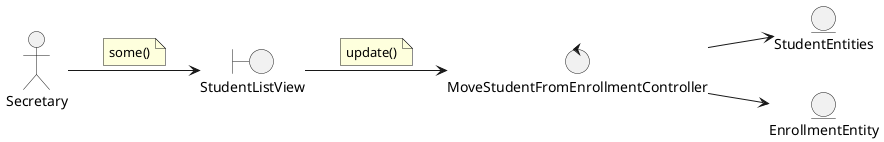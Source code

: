 @startuml
left to right direction

actor Secretary

boundary StudentListView

control MoveStudentFromEnrollmentController

entity StudentEntities
entity EnrollmentEntity


'--- Actor relations ---
Secretary --> StudentListView
note on link
    some()
end note

'--- Views relations ---
StudentListView --> MoveStudentFromEnrollmentController
note on link
    update()
end note

'--- Controllers relations ---
MoveStudentFromEnrollmentController --> StudentEntities
MoveStudentFromEnrollmentController --> EnrollmentEntity

'--- Entity relations ---

@enduml
